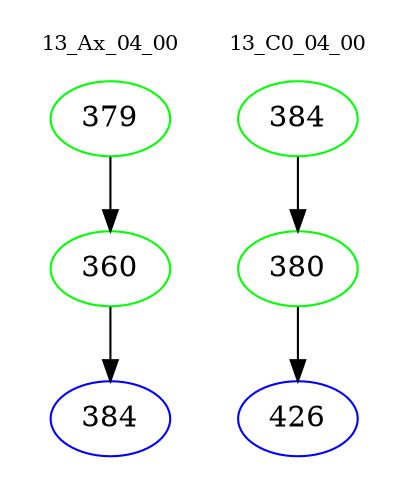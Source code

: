 digraph{
subgraph cluster_0 {
color = white
label = "13_Ax_04_00";
fontsize=10;
T0_379 [label="379", color="green"]
T0_379 -> T0_360 [color="black"]
T0_360 [label="360", color="green"]
T0_360 -> T0_384 [color="black"]
T0_384 [label="384", color="blue"]
}
subgraph cluster_1 {
color = white
label = "13_C0_04_00";
fontsize=10;
T1_384 [label="384", color="green"]
T1_384 -> T1_380 [color="black"]
T1_380 [label="380", color="green"]
T1_380 -> T1_426 [color="black"]
T1_426 [label="426", color="blue"]
}
}
